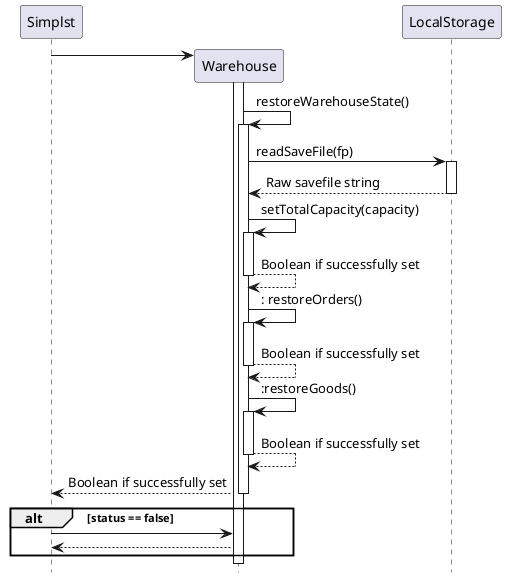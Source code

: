 @startuml
'https://plantuml.com/sequence-diagram
hide footbox
participant Simplst as S
participant Warehouse as w
participant LocalStorage as ls

create w
S -> w
activate w
w -> w ++ : restoreWarehouseState()
w -> ls ++ : readSaveFile(fp)
ls --> w -- : Raw savefile string
w -> w ++ : setTotalCapacity(capacity)
w --> w -- : Boolean if successfully set
w -> w ++ : : restoreOrders()
w --> w -- : Boolean if successfully set
w -> w ++ : :restoreGoods()
w --> w -- : Boolean if successfully set
w --> S : Boolean if successfully set
deactivate w

alt status == false

S -> w
w --> S
end

@enduml